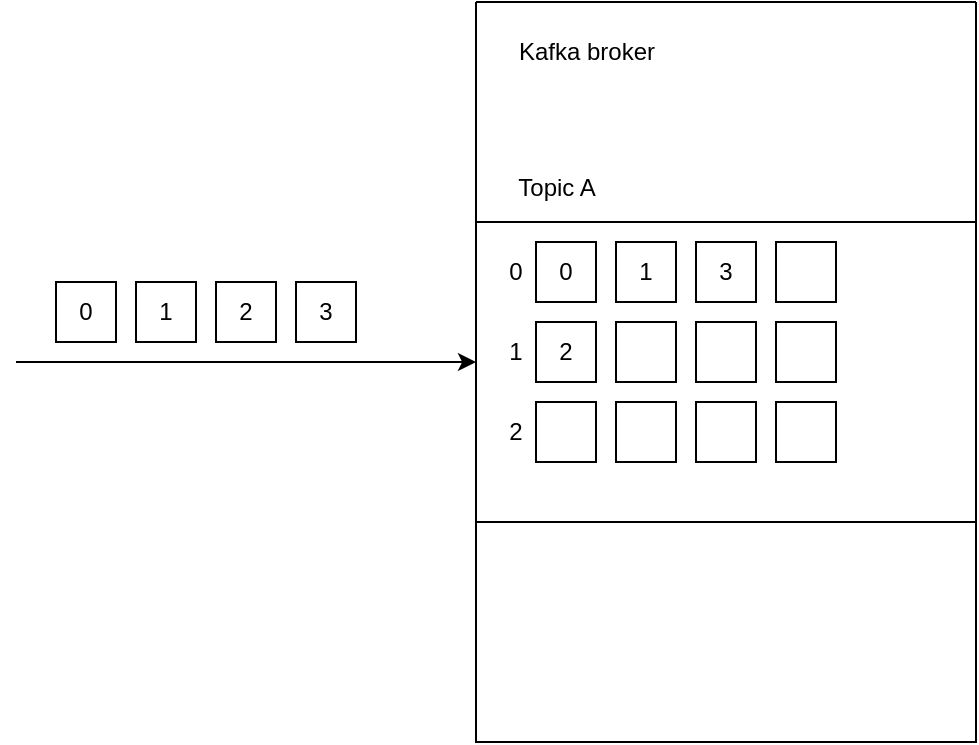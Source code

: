 <mxfile version="22.1.16" type="github">
  <diagram name="Page-1" id="tBpMIXiTde8eMjGdHYfz">
    <mxGraphModel dx="1853" dy="692" grid="1" gridSize="10" guides="1" tooltips="1" connect="1" arrows="1" fold="1" page="1" pageScale="1" pageWidth="827" pageHeight="1169" background="#ffffff" math="0" shadow="0">
      <root>
        <mxCell id="0" />
        <mxCell id="1" parent="0" />
        <mxCell id="C93Rep0_s2yTKc6eNFUG-2" value="" style="swimlane;startSize=0;" vertex="1" parent="1">
          <mxGeometry x="50" y="120" width="250" height="370" as="geometry" />
        </mxCell>
        <mxCell id="C93Rep0_s2yTKc6eNFUG-3" value="Kafka broker" style="text;html=1;align=center;verticalAlign=middle;resizable=0;points=[];autosize=1;strokeColor=none;fillColor=none;" vertex="1" parent="C93Rep0_s2yTKc6eNFUG-2">
          <mxGeometry x="10" y="10" width="90" height="30" as="geometry" />
        </mxCell>
        <mxCell id="C93Rep0_s2yTKc6eNFUG-4" value="" style="rounded=0;whiteSpace=wrap;html=1;" vertex="1" parent="C93Rep0_s2yTKc6eNFUG-2">
          <mxGeometry y="110" width="250" height="150" as="geometry" />
        </mxCell>
        <mxCell id="C93Rep0_s2yTKc6eNFUG-6" value="0" style="whiteSpace=wrap;html=1;aspect=fixed;" vertex="1" parent="C93Rep0_s2yTKc6eNFUG-2">
          <mxGeometry x="30" y="120" width="30" height="30" as="geometry" />
        </mxCell>
        <mxCell id="C93Rep0_s2yTKc6eNFUG-7" value="1" style="whiteSpace=wrap;html=1;aspect=fixed;" vertex="1" parent="C93Rep0_s2yTKc6eNFUG-2">
          <mxGeometry x="70" y="120" width="30" height="30" as="geometry" />
        </mxCell>
        <mxCell id="C93Rep0_s2yTKc6eNFUG-8" value="3" style="whiteSpace=wrap;html=1;aspect=fixed;" vertex="1" parent="C93Rep0_s2yTKc6eNFUG-2">
          <mxGeometry x="110" y="120" width="30" height="30" as="geometry" />
        </mxCell>
        <mxCell id="C93Rep0_s2yTKc6eNFUG-15" value="" style="whiteSpace=wrap;html=1;aspect=fixed;" vertex="1" parent="C93Rep0_s2yTKc6eNFUG-2">
          <mxGeometry x="150" y="120" width="30" height="30" as="geometry" />
        </mxCell>
        <mxCell id="C93Rep0_s2yTKc6eNFUG-18" value="0" style="text;html=1;strokeColor=none;fillColor=none;align=center;verticalAlign=middle;whiteSpace=wrap;rounded=0;" vertex="1" parent="C93Rep0_s2yTKc6eNFUG-2">
          <mxGeometry x="10" y="120" width="20" height="30" as="geometry" />
        </mxCell>
        <mxCell id="C93Rep0_s2yTKc6eNFUG-21" value="2" style="whiteSpace=wrap;html=1;aspect=fixed;" vertex="1" parent="C93Rep0_s2yTKc6eNFUG-2">
          <mxGeometry x="30" y="160" width="30" height="30" as="geometry" />
        </mxCell>
        <mxCell id="C93Rep0_s2yTKc6eNFUG-22" value="" style="whiteSpace=wrap;html=1;aspect=fixed;" vertex="1" parent="C93Rep0_s2yTKc6eNFUG-2">
          <mxGeometry x="70" y="160" width="30" height="30" as="geometry" />
        </mxCell>
        <mxCell id="C93Rep0_s2yTKc6eNFUG-23" value="" style="whiteSpace=wrap;html=1;aspect=fixed;" vertex="1" parent="C93Rep0_s2yTKc6eNFUG-2">
          <mxGeometry x="110" y="160" width="30" height="30" as="geometry" />
        </mxCell>
        <mxCell id="C93Rep0_s2yTKc6eNFUG-24" value="" style="whiteSpace=wrap;html=1;aspect=fixed;" vertex="1" parent="C93Rep0_s2yTKc6eNFUG-2">
          <mxGeometry x="150" y="160" width="30" height="30" as="geometry" />
        </mxCell>
        <mxCell id="C93Rep0_s2yTKc6eNFUG-25" value="" style="whiteSpace=wrap;html=1;aspect=fixed;" vertex="1" parent="C93Rep0_s2yTKc6eNFUG-2">
          <mxGeometry x="30" y="200" width="30" height="30" as="geometry" />
        </mxCell>
        <mxCell id="C93Rep0_s2yTKc6eNFUG-26" value="" style="whiteSpace=wrap;html=1;aspect=fixed;" vertex="1" parent="C93Rep0_s2yTKc6eNFUG-2">
          <mxGeometry x="70" y="200" width="30" height="30" as="geometry" />
        </mxCell>
        <mxCell id="C93Rep0_s2yTKc6eNFUG-27" value="" style="whiteSpace=wrap;html=1;aspect=fixed;" vertex="1" parent="C93Rep0_s2yTKc6eNFUG-2">
          <mxGeometry x="110" y="200" width="30" height="30" as="geometry" />
        </mxCell>
        <mxCell id="C93Rep0_s2yTKc6eNFUG-28" value="" style="whiteSpace=wrap;html=1;aspect=fixed;" vertex="1" parent="C93Rep0_s2yTKc6eNFUG-2">
          <mxGeometry x="150" y="200" width="30" height="30" as="geometry" />
        </mxCell>
        <mxCell id="C93Rep0_s2yTKc6eNFUG-29" value="1" style="text;html=1;strokeColor=none;fillColor=none;align=center;verticalAlign=middle;whiteSpace=wrap;rounded=0;" vertex="1" parent="C93Rep0_s2yTKc6eNFUG-2">
          <mxGeometry x="10" y="160" width="20" height="30" as="geometry" />
        </mxCell>
        <mxCell id="C93Rep0_s2yTKc6eNFUG-30" value="2" style="text;html=1;strokeColor=none;fillColor=none;align=center;verticalAlign=middle;whiteSpace=wrap;rounded=0;" vertex="1" parent="C93Rep0_s2yTKc6eNFUG-2">
          <mxGeometry x="10" y="200" width="20" height="30" as="geometry" />
        </mxCell>
        <mxCell id="C93Rep0_s2yTKc6eNFUG-5" value="Topic A" style="text;html=1;align=center;verticalAlign=middle;resizable=0;points=[];autosize=1;strokeColor=none;fillColor=none;" vertex="1" parent="1">
          <mxGeometry x="60" y="198" width="60" height="30" as="geometry" />
        </mxCell>
        <mxCell id="C93Rep0_s2yTKc6eNFUG-31" value="" style="endArrow=classic;html=1;rounded=0;entryX=0;entryY=0.467;entryDx=0;entryDy=0;entryPerimeter=0;" edge="1" parent="1" target="C93Rep0_s2yTKc6eNFUG-4">
          <mxGeometry width="50" height="50" relative="1" as="geometry">
            <mxPoint x="-180" y="300" as="sourcePoint" />
            <mxPoint x="-20" y="275" as="targetPoint" />
          </mxGeometry>
        </mxCell>
        <mxCell id="C93Rep0_s2yTKc6eNFUG-32" value="0" style="whiteSpace=wrap;html=1;aspect=fixed;" vertex="1" parent="1">
          <mxGeometry x="-160" y="260" width="30" height="30" as="geometry" />
        </mxCell>
        <mxCell id="C93Rep0_s2yTKc6eNFUG-33" value="1" style="whiteSpace=wrap;html=1;aspect=fixed;" vertex="1" parent="1">
          <mxGeometry x="-120" y="260" width="30" height="30" as="geometry" />
        </mxCell>
        <mxCell id="C93Rep0_s2yTKc6eNFUG-34" value="2" style="whiteSpace=wrap;html=1;aspect=fixed;" vertex="1" parent="1">
          <mxGeometry x="-80" y="260" width="30" height="30" as="geometry" />
        </mxCell>
        <mxCell id="C93Rep0_s2yTKc6eNFUG-35" value="3" style="whiteSpace=wrap;html=1;aspect=fixed;" vertex="1" parent="1">
          <mxGeometry x="-40" y="260" width="30" height="30" as="geometry" />
        </mxCell>
      </root>
    </mxGraphModel>
  </diagram>
</mxfile>
